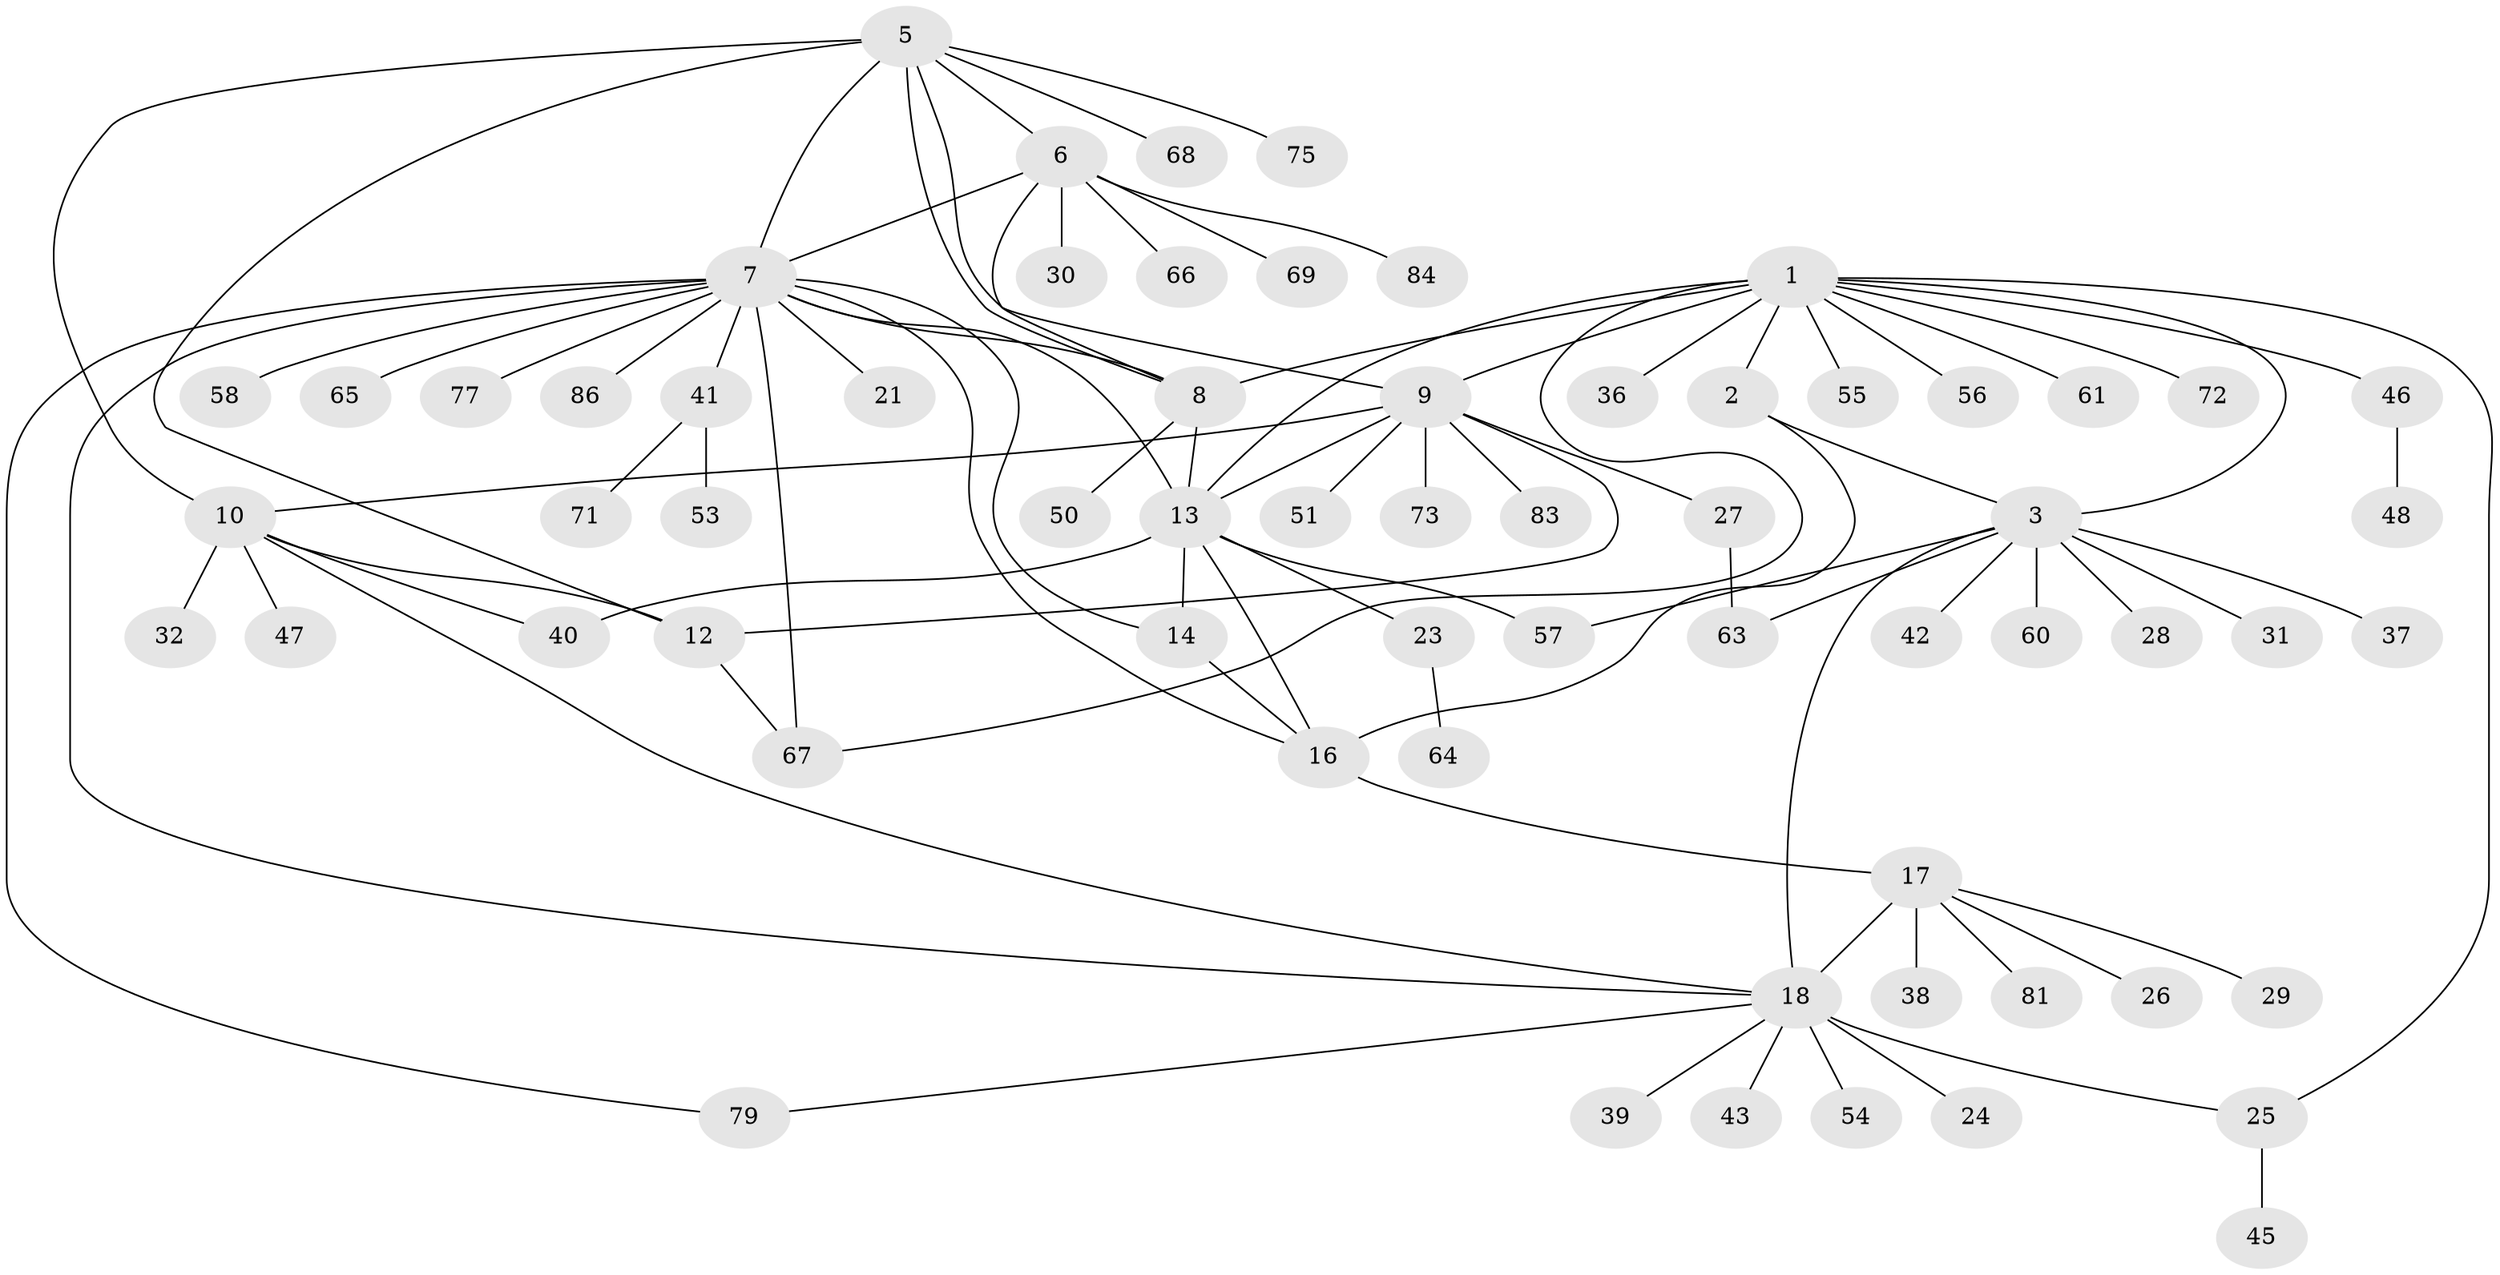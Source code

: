 // Generated by graph-tools (version 1.1) at 2025/52/02/27/25 19:52:17]
// undirected, 65 vertices, 89 edges
graph export_dot {
graph [start="1"]
  node [color=gray90,style=filled];
  1 [super="+4"];
  2 [super="+74"];
  3 [super="+80"];
  5 [super="+11"];
  6 [super="+33"];
  7 [super="+15"];
  8 [super="+44"];
  9 [super="+78"];
  10 [super="+35"];
  12;
  13 [super="+22"];
  14 [super="+70"];
  16 [super="+49"];
  17 [super="+19"];
  18 [super="+20"];
  21 [super="+76"];
  23;
  24;
  25 [super="+82"];
  26;
  27 [super="+59"];
  28;
  29;
  30;
  31 [super="+62"];
  32 [super="+34"];
  36;
  37;
  38;
  39;
  40;
  41;
  42;
  43;
  45;
  46 [super="+52"];
  47;
  48;
  50;
  51;
  53;
  54;
  55;
  56;
  57;
  58;
  60;
  61;
  63;
  64;
  65;
  66;
  67 [super="+85"];
  68;
  69;
  71;
  72;
  73;
  75;
  77;
  79;
  81;
  83;
  84;
  86;
  1 -- 2 [weight=2];
  1 -- 3 [weight=2];
  1 -- 9;
  1 -- 36;
  1 -- 46;
  1 -- 72;
  1 -- 67;
  1 -- 8;
  1 -- 13 [weight=2];
  1 -- 55;
  1 -- 56;
  1 -- 61;
  1 -- 25;
  2 -- 3;
  2 -- 16;
  3 -- 28;
  3 -- 31;
  3 -- 37;
  3 -- 42;
  3 -- 57;
  3 -- 60;
  3 -- 63;
  3 -- 18;
  5 -- 6;
  5 -- 7;
  5 -- 8;
  5 -- 75;
  5 -- 68;
  5 -- 9;
  5 -- 10;
  5 -- 12;
  6 -- 7;
  6 -- 8;
  6 -- 30;
  6 -- 69;
  6 -- 84;
  6 -- 66;
  7 -- 8;
  7 -- 18;
  7 -- 21;
  7 -- 58;
  7 -- 65;
  7 -- 67;
  7 -- 77;
  7 -- 79;
  7 -- 16;
  7 -- 86;
  7 -- 41;
  7 -- 13;
  7 -- 14;
  8 -- 50;
  8 -- 13;
  9 -- 10;
  9 -- 12;
  9 -- 13;
  9 -- 27;
  9 -- 51;
  9 -- 73;
  9 -- 83;
  10 -- 12;
  10 -- 32;
  10 -- 40;
  10 -- 47;
  10 -- 18;
  12 -- 67;
  13 -- 14;
  13 -- 16;
  13 -- 23;
  13 -- 40;
  13 -- 57;
  14 -- 16;
  16 -- 17;
  17 -- 18 [weight=4];
  17 -- 38;
  17 -- 81;
  17 -- 26;
  17 -- 29;
  18 -- 24;
  18 -- 39;
  18 -- 43;
  18 -- 54;
  18 -- 25;
  18 -- 79;
  23 -- 64;
  25 -- 45;
  27 -- 63;
  41 -- 53;
  41 -- 71;
  46 -- 48;
}
